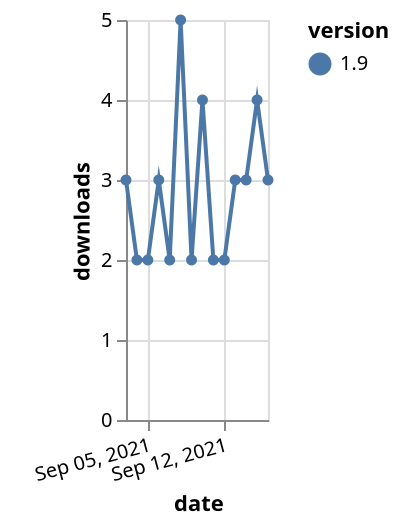 {"$schema": "https://vega.github.io/schema/vega-lite/v5.json", "description": "A simple bar chart with embedded data.", "data": {"values": [{"date": "2021-09-03", "total": 4336, "delta": 3, "version": "1.9"}, {"date": "2021-09-04", "total": 4338, "delta": 2, "version": "1.9"}, {"date": "2021-09-05", "total": 4340, "delta": 2, "version": "1.9"}, {"date": "2021-09-06", "total": 4343, "delta": 3, "version": "1.9"}, {"date": "2021-09-07", "total": 4345, "delta": 2, "version": "1.9"}, {"date": "2021-09-08", "total": 4350, "delta": 5, "version": "1.9"}, {"date": "2021-09-09", "total": 4352, "delta": 2, "version": "1.9"}, {"date": "2021-09-10", "total": 4356, "delta": 4, "version": "1.9"}, {"date": "2021-09-11", "total": 4358, "delta": 2, "version": "1.9"}, {"date": "2021-09-12", "total": 4360, "delta": 2, "version": "1.9"}, {"date": "2021-09-13", "total": 4363, "delta": 3, "version": "1.9"}, {"date": "2021-09-14", "total": 4366, "delta": 3, "version": "1.9"}, {"date": "2021-09-15", "total": 4370, "delta": 4, "version": "1.9"}, {"date": "2021-09-16", "total": 4373, "delta": 3, "version": "1.9"}]}, "width": "container", "mark": {"type": "line", "point": {"filled": true}}, "encoding": {"x": {"field": "date", "type": "temporal", "timeUnit": "yearmonthdate", "title": "date", "axis": {"labelAngle": -15}}, "y": {"field": "delta", "type": "quantitative", "title": "downloads"}, "color": {"field": "version", "type": "nominal"}, "tooltip": {"field": "delta"}}}